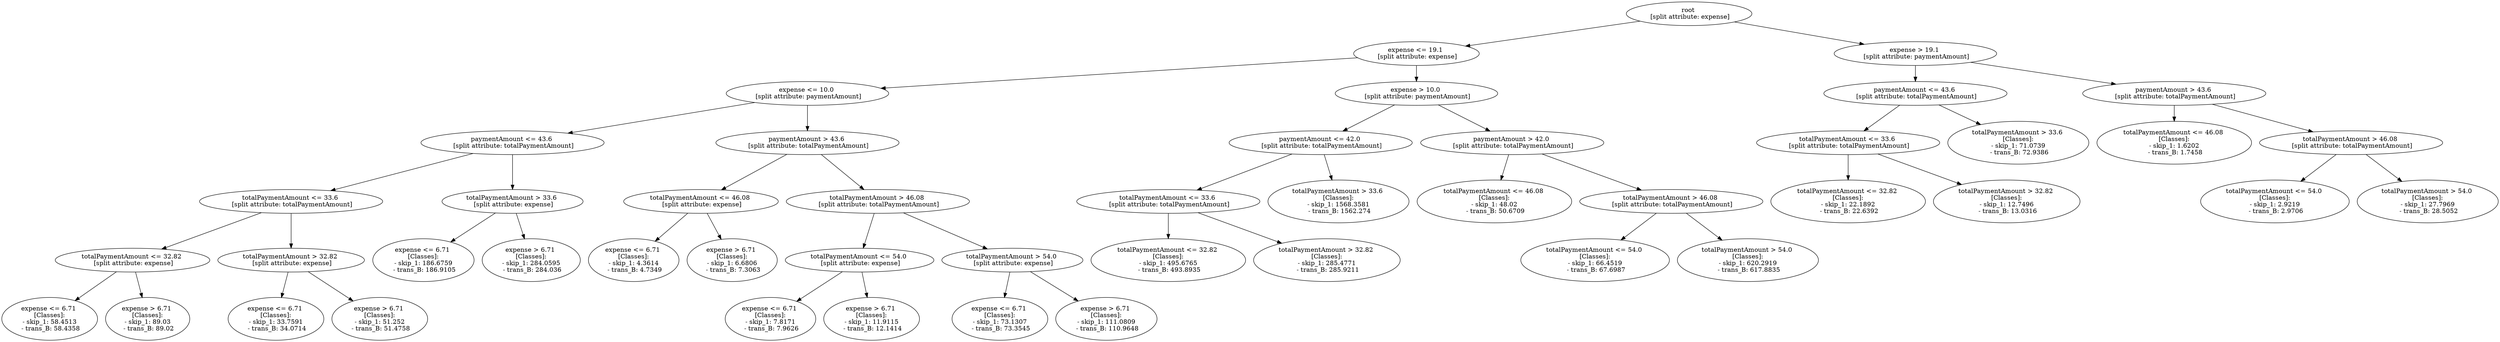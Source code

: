 // Road_Traffic_Fine_Management_Process-p_1-4
digraph "Road_Traffic_Fine_Management_Process-p_1-4" {
	"443c9c5e-b8cb-424e-94d8-8d08eabb88ed" [label="root 
 [split attribute: expense]"]
	"dd98c1d8-18e2-42e9-b4c1-3c29cff62c36" [label="expense <= 19.1 
 [split attribute: expense]"]
	"443c9c5e-b8cb-424e-94d8-8d08eabb88ed" -> "dd98c1d8-18e2-42e9-b4c1-3c29cff62c36"
	"af81043e-37be-459c-b55e-4d000a14c45e" [label="expense <= 10.0 
 [split attribute: paymentAmount]"]
	"dd98c1d8-18e2-42e9-b4c1-3c29cff62c36" -> "af81043e-37be-459c-b55e-4d000a14c45e"
	"3e2c78d3-0183-4b53-a14e-ac5781ba2130" [label="paymentAmount <= 43.6 
 [split attribute: totalPaymentAmount]"]
	"af81043e-37be-459c-b55e-4d000a14c45e" -> "3e2c78d3-0183-4b53-a14e-ac5781ba2130"
	"32a90025-d805-484a-b556-3d502e93f294" [label="totalPaymentAmount <= 33.6 
 [split attribute: totalPaymentAmount]"]
	"3e2c78d3-0183-4b53-a14e-ac5781ba2130" -> "32a90025-d805-484a-b556-3d502e93f294"
	"acfe3b0c-41e2-44f8-bddc-c573928e72d8" [label="totalPaymentAmount <= 32.82 
 [split attribute: expense]"]
	"32a90025-d805-484a-b556-3d502e93f294" -> "acfe3b0c-41e2-44f8-bddc-c573928e72d8"
	"a1a8fab6-34e6-48e4-b7ec-810f7eb276a4" [label="expense <= 6.71 
 [Classes]: 
 - skip_1: 58.4513 
 - trans_B: 58.4358"]
	"acfe3b0c-41e2-44f8-bddc-c573928e72d8" -> "a1a8fab6-34e6-48e4-b7ec-810f7eb276a4"
	"bdbd0c2b-b5be-4de8-bcb4-e85b12055a58" [label="expense > 6.71 
 [Classes]: 
 - skip_1: 89.03 
 - trans_B: 89.02"]
	"acfe3b0c-41e2-44f8-bddc-c573928e72d8" -> "bdbd0c2b-b5be-4de8-bcb4-e85b12055a58"
	"f2d86918-3f5e-42c2-8056-3b3f03aa14fa" [label="totalPaymentAmount > 32.82 
 [split attribute: expense]"]
	"32a90025-d805-484a-b556-3d502e93f294" -> "f2d86918-3f5e-42c2-8056-3b3f03aa14fa"
	"96f5dffe-8495-42e5-a4f5-e02074a3f7bd" [label="expense <= 6.71 
 [Classes]: 
 - skip_1: 33.7591 
 - trans_B: 34.0714"]
	"f2d86918-3f5e-42c2-8056-3b3f03aa14fa" -> "96f5dffe-8495-42e5-a4f5-e02074a3f7bd"
	"14050882-aa28-4b99-baf4-e1cc447b77b7" [label="expense > 6.71 
 [Classes]: 
 - skip_1: 51.252 
 - trans_B: 51.4758"]
	"f2d86918-3f5e-42c2-8056-3b3f03aa14fa" -> "14050882-aa28-4b99-baf4-e1cc447b77b7"
	"4d2b9b0e-b8a1-4488-8278-2b841c3f358d" [label="totalPaymentAmount > 33.6 
 [split attribute: expense]"]
	"3e2c78d3-0183-4b53-a14e-ac5781ba2130" -> "4d2b9b0e-b8a1-4488-8278-2b841c3f358d"
	"95dad981-5943-432f-88c6-fe64d7490329" [label="expense <= 6.71 
 [Classes]: 
 - skip_1: 186.6759 
 - trans_B: 186.9105"]
	"4d2b9b0e-b8a1-4488-8278-2b841c3f358d" -> "95dad981-5943-432f-88c6-fe64d7490329"
	"00ecf950-e2bf-40db-9da1-0a0dc1afac0e" [label="expense > 6.71 
 [Classes]: 
 - skip_1: 284.0595 
 - trans_B: 284.036"]
	"4d2b9b0e-b8a1-4488-8278-2b841c3f358d" -> "00ecf950-e2bf-40db-9da1-0a0dc1afac0e"
	"fca16b2d-ff53-423f-be21-992392249e72" [label="paymentAmount > 43.6 
 [split attribute: totalPaymentAmount]"]
	"af81043e-37be-459c-b55e-4d000a14c45e" -> "fca16b2d-ff53-423f-be21-992392249e72"
	"f8a8d550-b64c-462b-aa3b-4a90f800b272" [label="totalPaymentAmount <= 46.08 
 [split attribute: expense]"]
	"fca16b2d-ff53-423f-be21-992392249e72" -> "f8a8d550-b64c-462b-aa3b-4a90f800b272"
	"b26d315b-753e-4438-a26c-a5c787aafc5f" [label="expense <= 6.71 
 [Classes]: 
 - skip_1: 4.3614 
 - trans_B: 4.7349"]
	"f8a8d550-b64c-462b-aa3b-4a90f800b272" -> "b26d315b-753e-4438-a26c-a5c787aafc5f"
	"3869518d-bf4c-4368-8e33-df9eb9355e68" [label="expense > 6.71 
 [Classes]: 
 - skip_1: 6.6806 
 - trans_B: 7.3063"]
	"f8a8d550-b64c-462b-aa3b-4a90f800b272" -> "3869518d-bf4c-4368-8e33-df9eb9355e68"
	"f46b1853-31da-44c9-9bd2-165569a85ccc" [label="totalPaymentAmount > 46.08 
 [split attribute: totalPaymentAmount]"]
	"fca16b2d-ff53-423f-be21-992392249e72" -> "f46b1853-31da-44c9-9bd2-165569a85ccc"
	"cc3575e2-d80a-47a0-bbbb-e656def81bc4" [label="totalPaymentAmount <= 54.0 
 [split attribute: expense]"]
	"f46b1853-31da-44c9-9bd2-165569a85ccc" -> "cc3575e2-d80a-47a0-bbbb-e656def81bc4"
	"5f613cee-f846-431a-9a6b-16cead2ae5f6" [label="expense <= 6.71 
 [Classes]: 
 - skip_1: 7.8171 
 - trans_B: 7.9626"]
	"cc3575e2-d80a-47a0-bbbb-e656def81bc4" -> "5f613cee-f846-431a-9a6b-16cead2ae5f6"
	"dc7d25bc-28b6-4dcd-a4fe-598aa5d33117" [label="expense > 6.71 
 [Classes]: 
 - skip_1: 11.9115 
 - trans_B: 12.1414"]
	"cc3575e2-d80a-47a0-bbbb-e656def81bc4" -> "dc7d25bc-28b6-4dcd-a4fe-598aa5d33117"
	"58ef84bd-8211-45dd-970f-1f525d433e62" [label="totalPaymentAmount > 54.0 
 [split attribute: expense]"]
	"f46b1853-31da-44c9-9bd2-165569a85ccc" -> "58ef84bd-8211-45dd-970f-1f525d433e62"
	"4af3f6ac-6edc-4ebf-8fc1-d4c3e37ca50a" [label="expense <= 6.71 
 [Classes]: 
 - skip_1: 73.1307 
 - trans_B: 73.3545"]
	"58ef84bd-8211-45dd-970f-1f525d433e62" -> "4af3f6ac-6edc-4ebf-8fc1-d4c3e37ca50a"
	"ded5a558-b58a-4f96-8bf9-dbca0143109b" [label="expense > 6.71 
 [Classes]: 
 - skip_1: 111.0809 
 - trans_B: 110.9648"]
	"58ef84bd-8211-45dd-970f-1f525d433e62" -> "ded5a558-b58a-4f96-8bf9-dbca0143109b"
	"ff653502-5e9a-46df-9207-43c40d6eeefa" [label="expense > 10.0 
 [split attribute: paymentAmount]"]
	"dd98c1d8-18e2-42e9-b4c1-3c29cff62c36" -> "ff653502-5e9a-46df-9207-43c40d6eeefa"
	"f1c98b16-884c-497d-b16f-ae682e75d7d8" [label="paymentAmount <= 42.0 
 [split attribute: totalPaymentAmount]"]
	"ff653502-5e9a-46df-9207-43c40d6eeefa" -> "f1c98b16-884c-497d-b16f-ae682e75d7d8"
	"99d39f94-535c-48cd-8e9b-08ca2b627af9" [label="totalPaymentAmount <= 33.6 
 [split attribute: totalPaymentAmount]"]
	"f1c98b16-884c-497d-b16f-ae682e75d7d8" -> "99d39f94-535c-48cd-8e9b-08ca2b627af9"
	"b9356f7f-9e26-4021-ae72-2c0c0e9b24b2" [label="totalPaymentAmount <= 32.82 
 [Classes]: 
 - skip_1: 495.6765 
 - trans_B: 493.8935"]
	"99d39f94-535c-48cd-8e9b-08ca2b627af9" -> "b9356f7f-9e26-4021-ae72-2c0c0e9b24b2"
	"d7bbe857-733c-4042-821b-c6994c26f780" [label="totalPaymentAmount > 32.82 
 [Classes]: 
 - skip_1: 285.4771 
 - trans_B: 285.9211"]
	"99d39f94-535c-48cd-8e9b-08ca2b627af9" -> "d7bbe857-733c-4042-821b-c6994c26f780"
	"309113da-85a5-44fd-b276-ded7457ee436" [label="totalPaymentAmount > 33.6 
 [Classes]: 
 - skip_1: 1568.3581 
 - trans_B: 1562.274"]
	"f1c98b16-884c-497d-b16f-ae682e75d7d8" -> "309113da-85a5-44fd-b276-ded7457ee436"
	"aafbdb92-ee75-4f58-8357-a7857d89cddb" [label="paymentAmount > 42.0 
 [split attribute: totalPaymentAmount]"]
	"ff653502-5e9a-46df-9207-43c40d6eeefa" -> "aafbdb92-ee75-4f58-8357-a7857d89cddb"
	"71a79333-7d80-430d-8c9f-43945d68faea" [label="totalPaymentAmount <= 46.08 
 [Classes]: 
 - skip_1: 48.02 
 - trans_B: 50.6709"]
	"aafbdb92-ee75-4f58-8357-a7857d89cddb" -> "71a79333-7d80-430d-8c9f-43945d68faea"
	"599acbd6-e3f7-45a5-9048-019e3972d5d7" [label="totalPaymentAmount > 46.08 
 [split attribute: totalPaymentAmount]"]
	"aafbdb92-ee75-4f58-8357-a7857d89cddb" -> "599acbd6-e3f7-45a5-9048-019e3972d5d7"
	"e95215ff-9f9e-4041-a9d5-6f3c6cbda23d" [label="totalPaymentAmount <= 54.0 
 [Classes]: 
 - skip_1: 66.4519 
 - trans_B: 67.6987"]
	"599acbd6-e3f7-45a5-9048-019e3972d5d7" -> "e95215ff-9f9e-4041-a9d5-6f3c6cbda23d"
	"1cc21a93-b7ab-450c-a02b-1770f1a2b2c9" [label="totalPaymentAmount > 54.0 
 [Classes]: 
 - skip_1: 620.2919 
 - trans_B: 617.8835"]
	"599acbd6-e3f7-45a5-9048-019e3972d5d7" -> "1cc21a93-b7ab-450c-a02b-1770f1a2b2c9"
	"efd0024b-bf1a-44f6-98ce-da02e6eb9e64" [label="expense > 19.1 
 [split attribute: paymentAmount]"]
	"443c9c5e-b8cb-424e-94d8-8d08eabb88ed" -> "efd0024b-bf1a-44f6-98ce-da02e6eb9e64"
	"abe1ed02-9372-43da-ae10-cd8a28d29a88" [label="paymentAmount <= 43.6 
 [split attribute: totalPaymentAmount]"]
	"efd0024b-bf1a-44f6-98ce-da02e6eb9e64" -> "abe1ed02-9372-43da-ae10-cd8a28d29a88"
	"2a97b760-04ec-4ae0-a460-cb65f823ffce" [label="totalPaymentAmount <= 33.6 
 [split attribute: totalPaymentAmount]"]
	"abe1ed02-9372-43da-ae10-cd8a28d29a88" -> "2a97b760-04ec-4ae0-a460-cb65f823ffce"
	"6adfdaf2-afc0-4795-bf0d-1129ca3a616b" [label="totalPaymentAmount <= 32.82 
 [Classes]: 
 - skip_1: 22.1892 
 - trans_B: 22.6392"]
	"2a97b760-04ec-4ae0-a460-cb65f823ffce" -> "6adfdaf2-afc0-4795-bf0d-1129ca3a616b"
	"bef0dd87-38ff-45df-9a65-b496387c69f9" [label="totalPaymentAmount > 32.82 
 [Classes]: 
 - skip_1: 12.7496 
 - trans_B: 13.0316"]
	"2a97b760-04ec-4ae0-a460-cb65f823ffce" -> "bef0dd87-38ff-45df-9a65-b496387c69f9"
	"506f89c5-b3e3-4173-befb-1f28f2e5cd88" [label="totalPaymentAmount > 33.6 
 [Classes]: 
 - skip_1: 71.0739 
 - trans_B: 72.9386"]
	"abe1ed02-9372-43da-ae10-cd8a28d29a88" -> "506f89c5-b3e3-4173-befb-1f28f2e5cd88"
	"d127ebe6-e2ac-4864-a2ca-94c5b3219c69" [label="paymentAmount > 43.6 
 [split attribute: totalPaymentAmount]"]
	"efd0024b-bf1a-44f6-98ce-da02e6eb9e64" -> "d127ebe6-e2ac-4864-a2ca-94c5b3219c69"
	"5d94636c-6a9e-4195-b3cd-82d1c5a22159" [label="totalPaymentAmount <= 46.08 
 [Classes]: 
 - skip_1: 1.6202 
 - trans_B: 1.7458"]
	"d127ebe6-e2ac-4864-a2ca-94c5b3219c69" -> "5d94636c-6a9e-4195-b3cd-82d1c5a22159"
	"9dcf0b0a-cf06-4259-abcf-d796cade91a0" [label="totalPaymentAmount > 46.08 
 [split attribute: totalPaymentAmount]"]
	"d127ebe6-e2ac-4864-a2ca-94c5b3219c69" -> "9dcf0b0a-cf06-4259-abcf-d796cade91a0"
	"cb637d7c-83ba-4cb7-90c9-a44d437110f5" [label="totalPaymentAmount <= 54.0 
 [Classes]: 
 - skip_1: 2.9219 
 - trans_B: 2.9706"]
	"9dcf0b0a-cf06-4259-abcf-d796cade91a0" -> "cb637d7c-83ba-4cb7-90c9-a44d437110f5"
	"224a7a44-af38-46e8-869f-23a3653d2149" [label="totalPaymentAmount > 54.0 
 [Classes]: 
 - skip_1: 27.7969 
 - trans_B: 28.5052"]
	"9dcf0b0a-cf06-4259-abcf-d796cade91a0" -> "224a7a44-af38-46e8-869f-23a3653d2149"
}
